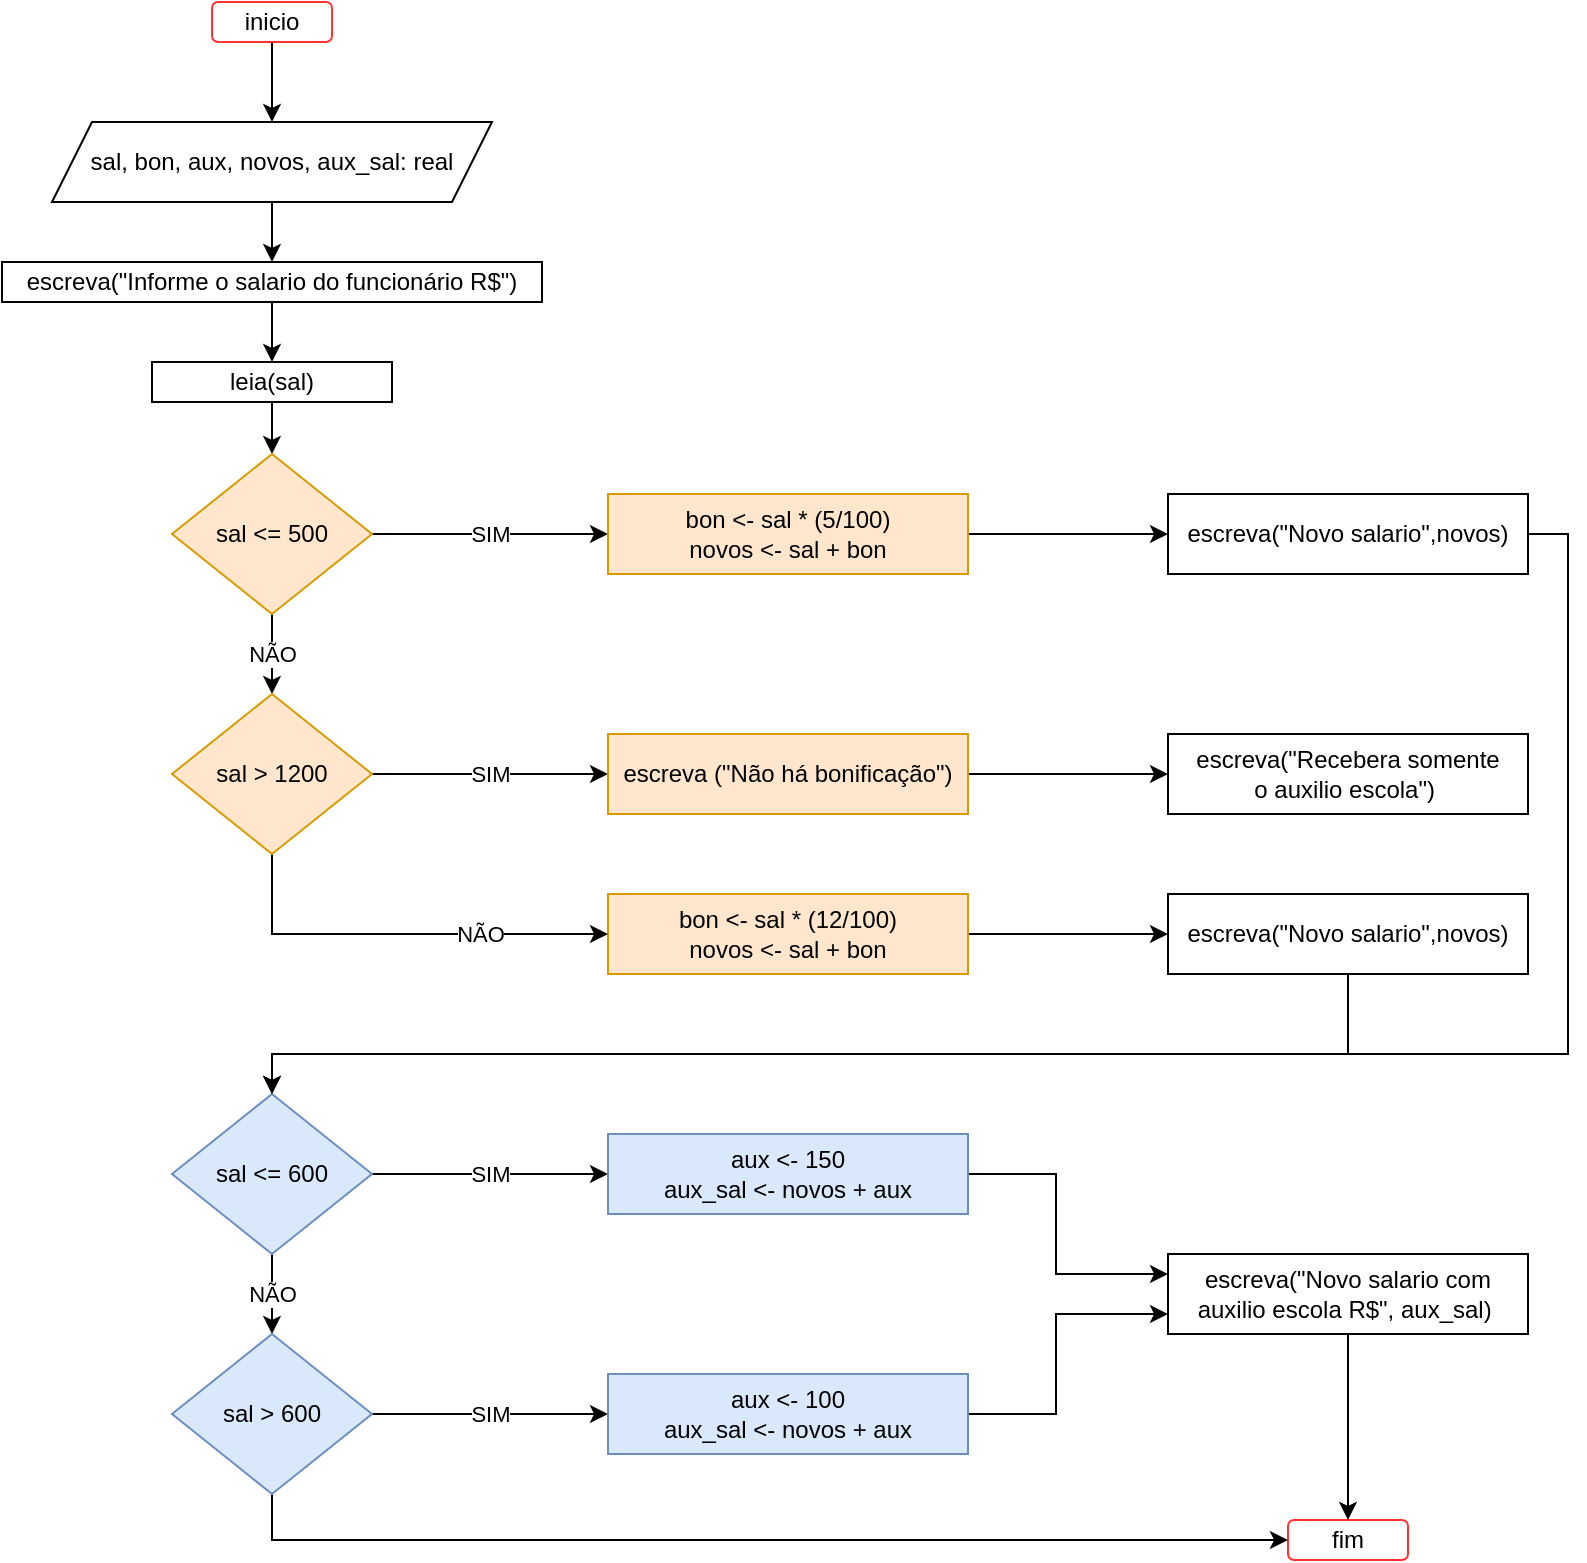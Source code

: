 <mxfile version="17.4.6" type="google" pages="3"><diagram id="C5RBs43oDa-KdzZeNtuy" name="Questão 01"><mxGraphModel grid="1" page="1" gridSize="10" guides="1" tooltips="1" connect="1" arrows="1" fold="1" pageScale="1" pageWidth="1169" pageHeight="827" math="0" shadow="0"><root><mxCell id="WIyWlLk6GJQsqaUBKTNV-0"/><mxCell id="WIyWlLk6GJQsqaUBKTNV-1" parent="WIyWlLk6GJQsqaUBKTNV-0"/><mxCell id="t1Cng-4wcqIf1Wj-kQMw-30" style="edgeStyle=orthogonalEdgeStyle;rounded=0;orthogonalLoop=1;jettySize=auto;html=1;exitX=0.5;exitY=1;exitDx=0;exitDy=0;entryX=0.5;entryY=0;entryDx=0;entryDy=0;" edge="1" parent="WIyWlLk6GJQsqaUBKTNV-1" source="t1Cng-4wcqIf1Wj-kQMw-0" target="t1Cng-4wcqIf1Wj-kQMw-4"><mxGeometry relative="1" as="geometry"/></mxCell><mxCell id="t1Cng-4wcqIf1Wj-kQMw-0" value="inicio" style="rounded=1;whiteSpace=wrap;html=1;fillColor=none;strokeColor=#FF3333;" vertex="1" parent="WIyWlLk6GJQsqaUBKTNV-1"><mxGeometry x="298" y="21" width="60" height="20" as="geometry"/></mxCell><mxCell id="t1Cng-4wcqIf1Wj-kQMw-2" value="fim" style="rounded=1;whiteSpace=wrap;html=1;fillColor=none;strokeColor=#FF3333;" vertex="1" parent="WIyWlLk6GJQsqaUBKTNV-1"><mxGeometry x="836" y="780" width="60" height="20" as="geometry"/></mxCell><mxCell id="t1Cng-4wcqIf1Wj-kQMw-7" value="" style="edgeStyle=orthogonalEdgeStyle;rounded=0;orthogonalLoop=1;jettySize=auto;html=1;" edge="1" parent="WIyWlLk6GJQsqaUBKTNV-1" source="t1Cng-4wcqIf1Wj-kQMw-4" target="t1Cng-4wcqIf1Wj-kQMw-6"><mxGeometry relative="1" as="geometry"/></mxCell><mxCell id="t1Cng-4wcqIf1Wj-kQMw-4" value="sal, bon, aux, novos, aux_sal: real" style="shape=parallelogram;perimeter=parallelogramPerimeter;whiteSpace=wrap;html=1;fixedSize=1;" vertex="1" parent="WIyWlLk6GJQsqaUBKTNV-1"><mxGeometry x="218" y="81" width="220" height="40" as="geometry"/></mxCell><mxCell id="t1Cng-4wcqIf1Wj-kQMw-17" style="edgeStyle=orthogonalEdgeStyle;rounded=0;orthogonalLoop=1;jettySize=auto;html=1;exitX=0.5;exitY=1;exitDx=0;exitDy=0;" edge="1" parent="WIyWlLk6GJQsqaUBKTNV-1" source="t1Cng-4wcqIf1Wj-kQMw-6" target="t1Cng-4wcqIf1Wj-kQMw-10"><mxGeometry relative="1" as="geometry"/></mxCell><mxCell id="t1Cng-4wcqIf1Wj-kQMw-6" value="escreva(&quot;Informe o salario do funcionário R$&quot;)" style="whiteSpace=wrap;html=1;" vertex="1" parent="WIyWlLk6GJQsqaUBKTNV-1"><mxGeometry x="193" y="151" width="270" height="20" as="geometry"/></mxCell><mxCell id="t1Cng-4wcqIf1Wj-kQMw-18" style="edgeStyle=orthogonalEdgeStyle;rounded=0;orthogonalLoop=1;jettySize=auto;html=1;exitX=0.5;exitY=1;exitDx=0;exitDy=0;" edge="1" parent="WIyWlLk6GJQsqaUBKTNV-1" source="t1Cng-4wcqIf1Wj-kQMw-10" target="t1Cng-4wcqIf1Wj-kQMw-12"><mxGeometry relative="1" as="geometry"/></mxCell><mxCell id="t1Cng-4wcqIf1Wj-kQMw-10" value="leia(sal)" style="whiteSpace=wrap;html=1;" vertex="1" parent="WIyWlLk6GJQsqaUBKTNV-1"><mxGeometry x="268" y="201" width="120" height="20" as="geometry"/></mxCell><mxCell id="t1Cng-4wcqIf1Wj-kQMw-15" value="SIM" style="edgeStyle=orthogonalEdgeStyle;rounded=0;orthogonalLoop=1;jettySize=auto;html=1;" edge="1" parent="WIyWlLk6GJQsqaUBKTNV-1" source="t1Cng-4wcqIf1Wj-kQMw-12" target="t1Cng-4wcqIf1Wj-kQMw-14"><mxGeometry relative="1" as="geometry"/></mxCell><mxCell id="t1Cng-4wcqIf1Wj-kQMw-47" value="NÃO" style="edgeStyle=orthogonalEdgeStyle;rounded=0;orthogonalLoop=1;jettySize=auto;html=1;exitX=0.5;exitY=1;exitDx=0;exitDy=0;entryX=0.5;entryY=0;entryDx=0;entryDy=0;" edge="1" parent="WIyWlLk6GJQsqaUBKTNV-1" source="t1Cng-4wcqIf1Wj-kQMw-12" target="NWA_VSIiZHe9F0BNcPnf-2"><mxGeometry relative="1" as="geometry"><mxPoint x="329.034" y="371.028" as="targetPoint"/></mxGeometry></mxCell><mxCell id="t1Cng-4wcqIf1Wj-kQMw-12" value="sal &amp;lt;= 500" style="rhombus;whiteSpace=wrap;html=1;fillColor=#ffe6cc;strokeColor=#d79b00;" vertex="1" parent="WIyWlLk6GJQsqaUBKTNV-1"><mxGeometry x="278" y="247" width="100" height="80" as="geometry"/></mxCell><mxCell id="NWA_VSIiZHe9F0BNcPnf-7" style="edgeStyle=orthogonalEdgeStyle;rounded=0;orthogonalLoop=1;jettySize=auto;html=1;exitX=1;exitY=0.5;exitDx=0;exitDy=0;entryX=0;entryY=0.5;entryDx=0;entryDy=0;" edge="1" parent="WIyWlLk6GJQsqaUBKTNV-1" source="t1Cng-4wcqIf1Wj-kQMw-14" target="t1Cng-4wcqIf1Wj-kQMw-56"><mxGeometry relative="1" as="geometry"/></mxCell><mxCell id="t1Cng-4wcqIf1Wj-kQMw-14" value="bon &amp;lt;- sal * (5/100)&lt;br&gt;novos &amp;lt;- sal + bon" style="whiteSpace=wrap;html=1;fillColor=#ffe6cc;strokeColor=#d79b00;" vertex="1" parent="WIyWlLk6GJQsqaUBKTNV-1"><mxGeometry x="496" y="267" width="180" height="40" as="geometry"/></mxCell><mxCell id="NWA_VSIiZHe9F0BNcPnf-9" style="edgeStyle=orthogonalEdgeStyle;rounded=0;orthogonalLoop=1;jettySize=auto;html=1;exitX=1;exitY=0.5;exitDx=0;exitDy=0;" edge="1" parent="WIyWlLk6GJQsqaUBKTNV-1" source="t1Cng-4wcqIf1Wj-kQMw-23" target="t1Cng-4wcqIf1Wj-kQMw-58"><mxGeometry relative="1" as="geometry"/></mxCell><mxCell id="t1Cng-4wcqIf1Wj-kQMw-23" value="bon &amp;lt;- sal * (12/100)&lt;br&gt;novos &amp;lt;- sal + bon" style="whiteSpace=wrap;html=1;fillColor=#ffe6cc;strokeColor=#d79b00;" vertex="1" parent="WIyWlLk6GJQsqaUBKTNV-1"><mxGeometry x="496" y="467" width="180" height="40" as="geometry"/></mxCell><mxCell id="t1Cng-4wcqIf1Wj-kQMw-31" value="SIM" style="edgeStyle=orthogonalEdgeStyle;rounded=0;orthogonalLoop=1;jettySize=auto;html=1;" edge="1" parent="WIyWlLk6GJQsqaUBKTNV-1" source="t1Cng-4wcqIf1Wj-kQMw-32" target="t1Cng-4wcqIf1Wj-kQMw-34"><mxGeometry relative="1" as="geometry"/></mxCell><mxCell id="t1Cng-4wcqIf1Wj-kQMw-45" value="NÃO" style="edgeStyle=orthogonalEdgeStyle;rounded=0;orthogonalLoop=1;jettySize=auto;html=1;exitX=0.5;exitY=1;exitDx=0;exitDy=0;entryX=0.5;entryY=0;entryDx=0;entryDy=0;" edge="1" parent="WIyWlLk6GJQsqaUBKTNV-1" source="t1Cng-4wcqIf1Wj-kQMw-32" target="t1Cng-4wcqIf1Wj-kQMw-37"><mxGeometry relative="1" as="geometry"><Array as="points"><mxPoint x="328" y="677"/><mxPoint x="328" y="677"/></Array></mxGeometry></mxCell><mxCell id="t1Cng-4wcqIf1Wj-kQMw-32" value="sal &amp;lt;= 600" style="rhombus;whiteSpace=wrap;html=1;fillColor=#dae8fc;strokeColor=#6c8ebf;" vertex="1" parent="WIyWlLk6GJQsqaUBKTNV-1"><mxGeometry x="278" y="567" width="100" height="80" as="geometry"/></mxCell><mxCell id="NWA_VSIiZHe9F0BNcPnf-14" style="edgeStyle=orthogonalEdgeStyle;rounded=0;orthogonalLoop=1;jettySize=auto;html=1;exitX=1;exitY=0.5;exitDx=0;exitDy=0;entryX=0;entryY=0.25;entryDx=0;entryDy=0;" edge="1" parent="WIyWlLk6GJQsqaUBKTNV-1" source="t1Cng-4wcqIf1Wj-kQMw-34" target="t1Cng-4wcqIf1Wj-kQMw-61"><mxGeometry relative="1" as="geometry"><Array as="points"><mxPoint x="720" y="607"/><mxPoint x="720" y="657"/></Array></mxGeometry></mxCell><mxCell id="t1Cng-4wcqIf1Wj-kQMw-34" value="aux &amp;lt;- 150&lt;br&gt;aux_sal &amp;lt;- novos + aux" style="whiteSpace=wrap;html=1;fillColor=#dae8fc;strokeColor=#6c8ebf;" vertex="1" parent="WIyWlLk6GJQsqaUBKTNV-1"><mxGeometry x="496" y="587" width="180" height="40" as="geometry"/></mxCell><mxCell id="t1Cng-4wcqIf1Wj-kQMw-36" value="SIM" style="edgeStyle=orthogonalEdgeStyle;rounded=0;orthogonalLoop=1;jettySize=auto;html=1;" edge="1" parent="WIyWlLk6GJQsqaUBKTNV-1" source="t1Cng-4wcqIf1Wj-kQMw-37" target="t1Cng-4wcqIf1Wj-kQMw-39"><mxGeometry relative="1" as="geometry"/></mxCell><mxCell id="t1Cng-4wcqIf1Wj-kQMw-70" style="edgeStyle=orthogonalEdgeStyle;rounded=0;orthogonalLoop=1;jettySize=auto;html=1;exitX=0.5;exitY=1;exitDx=0;exitDy=0;entryX=0;entryY=0.5;entryDx=0;entryDy=0;" edge="1" parent="WIyWlLk6GJQsqaUBKTNV-1" source="t1Cng-4wcqIf1Wj-kQMw-37" target="t1Cng-4wcqIf1Wj-kQMw-2"><mxGeometry relative="1" as="geometry"/></mxCell><mxCell id="t1Cng-4wcqIf1Wj-kQMw-37" value="sal &amp;gt; 600" style="rhombus;whiteSpace=wrap;html=1;fillColor=#dae8fc;strokeColor=#6c8ebf;" vertex="1" parent="WIyWlLk6GJQsqaUBKTNV-1"><mxGeometry x="278" y="687" width="100" height="80" as="geometry"/></mxCell><mxCell id="NWA_VSIiZHe9F0BNcPnf-13" style="edgeStyle=orthogonalEdgeStyle;rounded=0;orthogonalLoop=1;jettySize=auto;html=1;exitX=1;exitY=0.5;exitDx=0;exitDy=0;entryX=0;entryY=0.75;entryDx=0;entryDy=0;" edge="1" parent="WIyWlLk6GJQsqaUBKTNV-1" source="t1Cng-4wcqIf1Wj-kQMw-39" target="t1Cng-4wcqIf1Wj-kQMw-61"><mxGeometry relative="1" as="geometry"><Array as="points"><mxPoint x="720" y="727"/><mxPoint x="720" y="677"/></Array></mxGeometry></mxCell><mxCell id="t1Cng-4wcqIf1Wj-kQMw-39" value="aux &amp;lt;- 100&lt;br&gt;aux_sal &amp;lt;- novos + aux" style="whiteSpace=wrap;html=1;fillColor=#dae8fc;strokeColor=#6c8ebf;" vertex="1" parent="WIyWlLk6GJQsqaUBKTNV-1"><mxGeometry x="496" y="707" width="180" height="40" as="geometry"/></mxCell><mxCell id="NWA_VSIiZHe9F0BNcPnf-10" style="edgeStyle=orthogonalEdgeStyle;rounded=0;orthogonalLoop=1;jettySize=auto;html=1;exitX=1;exitY=0.5;exitDx=0;exitDy=0;entryX=0.5;entryY=0;entryDx=0;entryDy=0;" edge="1" parent="WIyWlLk6GJQsqaUBKTNV-1" source="t1Cng-4wcqIf1Wj-kQMw-56" target="t1Cng-4wcqIf1Wj-kQMw-32"><mxGeometry relative="1" as="geometry"><Array as="points"><mxPoint x="976" y="287"/><mxPoint x="976" y="547"/><mxPoint x="328" y="547"/></Array></mxGeometry></mxCell><mxCell id="t1Cng-4wcqIf1Wj-kQMw-56" value="escreva(&quot;Novo salario&quot;,novos)" style="whiteSpace=wrap;html=1;" vertex="1" parent="WIyWlLk6GJQsqaUBKTNV-1"><mxGeometry x="776" y="267" width="180" height="40" as="geometry"/></mxCell><mxCell id="NWA_VSIiZHe9F0BNcPnf-12" style="edgeStyle=orthogonalEdgeStyle;rounded=0;orthogonalLoop=1;jettySize=auto;html=1;exitX=0.5;exitY=1;exitDx=0;exitDy=0;entryX=0.5;entryY=0;entryDx=0;entryDy=0;" edge="1" parent="WIyWlLk6GJQsqaUBKTNV-1" source="t1Cng-4wcqIf1Wj-kQMw-58" target="t1Cng-4wcqIf1Wj-kQMw-32"><mxGeometry relative="1" as="geometry"><Array as="points"><mxPoint x="866" y="547"/><mxPoint x="328" y="547"/></Array></mxGeometry></mxCell><mxCell id="t1Cng-4wcqIf1Wj-kQMw-58" value="escreva(&quot;Novo salario&quot;,novos)" style="whiteSpace=wrap;html=1;" vertex="1" parent="WIyWlLk6GJQsqaUBKTNV-1"><mxGeometry x="776" y="467" width="180" height="40" as="geometry"/></mxCell><mxCell id="t1Cng-4wcqIf1Wj-kQMw-62" style="edgeStyle=orthogonalEdgeStyle;rounded=0;orthogonalLoop=1;jettySize=auto;html=1;exitX=0.5;exitY=1;exitDx=0;exitDy=0;entryX=0.5;entryY=0;entryDx=0;entryDy=0;" edge="1" parent="WIyWlLk6GJQsqaUBKTNV-1" source="t1Cng-4wcqIf1Wj-kQMw-61" target="t1Cng-4wcqIf1Wj-kQMw-2"><mxGeometry relative="1" as="geometry"/></mxCell><mxCell id="t1Cng-4wcqIf1Wj-kQMw-61" value="escreva(&quot;Novo salario com auxilio escola R$&quot;, aux_sal)&amp;nbsp;" style="whiteSpace=wrap;html=1;" vertex="1" parent="WIyWlLk6GJQsqaUBKTNV-1"><mxGeometry x="776" y="647" width="180" height="40" as="geometry"/></mxCell><mxCell id="NWA_VSIiZHe9F0BNcPnf-0" value="SIM" style="edgeStyle=orthogonalEdgeStyle;rounded=0;orthogonalLoop=1;jettySize=auto;html=1;" edge="1" parent="WIyWlLk6GJQsqaUBKTNV-1" source="NWA_VSIiZHe9F0BNcPnf-2" target="NWA_VSIiZHe9F0BNcPnf-4"><mxGeometry relative="1" as="geometry"/></mxCell><mxCell id="NWA_VSIiZHe9F0BNcPnf-6" value="NÃO" style="edgeStyle=orthogonalEdgeStyle;rounded=0;orthogonalLoop=1;jettySize=auto;html=1;exitX=0.5;exitY=1;exitDx=0;exitDy=0;entryX=0;entryY=0.5;entryDx=0;entryDy=0;" edge="1" parent="WIyWlLk6GJQsqaUBKTNV-1" source="NWA_VSIiZHe9F0BNcPnf-2" target="t1Cng-4wcqIf1Wj-kQMw-23"><mxGeometry x="0.38" relative="1" as="geometry"><mxPoint as="offset"/></mxGeometry></mxCell><mxCell id="NWA_VSIiZHe9F0BNcPnf-2" value="sal &amp;gt;&amp;nbsp;1200" style="rhombus;whiteSpace=wrap;html=1;fillColor=#ffe6cc;strokeColor=#d79b00;" vertex="1" parent="WIyWlLk6GJQsqaUBKTNV-1"><mxGeometry x="278" y="367" width="100" height="80" as="geometry"/></mxCell><mxCell id="NWA_VSIiZHe9F0BNcPnf-8" style="edgeStyle=orthogonalEdgeStyle;rounded=0;orthogonalLoop=1;jettySize=auto;html=1;exitX=1;exitY=0.5;exitDx=0;exitDy=0;entryX=0;entryY=0.5;entryDx=0;entryDy=0;" edge="1" parent="WIyWlLk6GJQsqaUBKTNV-1" source="NWA_VSIiZHe9F0BNcPnf-4" target="NWA_VSIiZHe9F0BNcPnf-5"><mxGeometry relative="1" as="geometry"/></mxCell><mxCell id="NWA_VSIiZHe9F0BNcPnf-4" value="escreva (&quot;Não há bonificação&quot;)" style="whiteSpace=wrap;html=1;fillColor=#ffe6cc;strokeColor=#d79b00;" vertex="1" parent="WIyWlLk6GJQsqaUBKTNV-1"><mxGeometry x="496" y="387" width="180" height="40" as="geometry"/></mxCell><mxCell id="NWA_VSIiZHe9F0BNcPnf-5" value="escreva(&quot;Recebera somente &lt;br&gt;o auxilio escola&quot;)&amp;nbsp;" style="whiteSpace=wrap;html=1;" vertex="1" parent="WIyWlLk6GJQsqaUBKTNV-1"><mxGeometry x="776" y="387" width="180" height="40" as="geometry"/></mxCell></root></mxGraphModel></diagram><diagram id="Dsi5i9XFaSSqEFur4k6b" name="Questão 02"><mxGraphModel grid="1" page="1" gridSize="10" guides="1" tooltips="1" connect="1" arrows="1" fold="1" pageScale="1" pageWidth="1654" pageHeight="1169" math="0" shadow="0"><root><mxCell id="0"/><mxCell id="1" parent="0"/><mxCell id="6868eYOfltL0x2CbgU4z-5" style="edgeStyle=orthogonalEdgeStyle;rounded=0;orthogonalLoop=1;jettySize=auto;html=1;exitX=0.5;exitY=1;exitDx=0;exitDy=0;" edge="1" parent="1" source="6868eYOfltL0x2CbgU4z-1" target="6868eYOfltL0x2CbgU4z-3"><mxGeometry relative="1" as="geometry"/></mxCell><mxCell id="6868eYOfltL0x2CbgU4z-1" value="inicio" style="rounded=1;whiteSpace=wrap;html=1;fillColor=none;strokeColor=#FF3333;" vertex="1" parent="1"><mxGeometry x="522" y="135" width="60" height="20" as="geometry"/></mxCell><mxCell id="6868eYOfltL0x2CbgU4z-2" value="fim" style="rounded=1;whiteSpace=wrap;html=1;fillColor=none;strokeColor=#FF3333;" vertex="1" parent="1"><mxGeometry x="962" y="1015" width="60" height="20" as="geometry"/></mxCell><mxCell id="6868eYOfltL0x2CbgU4z-6" style="edgeStyle=orthogonalEdgeStyle;rounded=0;orthogonalLoop=1;jettySize=auto;html=1;exitX=0.5;exitY=1;exitDx=0;exitDy=0;entryX=0.5;entryY=0;entryDx=0;entryDy=0;" edge="1" parent="1" source="6868eYOfltL0x2CbgU4z-3" target="6868eYOfltL0x2CbgU4z-4"><mxGeometry relative="1" as="geometry"/></mxCell><mxCell id="6868eYOfltL0x2CbgU4z-3" value="sal_min, hrs_trab, hrs_ext: real&lt;br&gt;dep: intieiro" style="shape=parallelogram;perimeter=parallelogramPerimeter;whiteSpace=wrap;html=1;fixedSize=1;" vertex="1" parent="1"><mxGeometry x="442" y="175" width="220" height="40" as="geometry"/></mxCell><mxCell id="xqFlCbWgyFteKiK8EDLF-2" style="edgeStyle=orthogonalEdgeStyle;rounded=0;orthogonalLoop=1;jettySize=auto;html=1;exitX=0.5;exitY=1;exitDx=0;exitDy=0;entryX=0.5;entryY=0;entryDx=0;entryDy=0;" edge="1" parent="1" source="6868eYOfltL0x2CbgU4z-4" target="xqFlCbWgyFteKiK8EDLF-1"><mxGeometry relative="1" as="geometry"/></mxCell><mxCell id="6868eYOfltL0x2CbgU4z-4" value="escreva(&quot;Informe o salario minimo R$&quot;)" style="whiteSpace=wrap;html=1;" vertex="1" parent="1"><mxGeometry x="417" y="235" width="270" height="20" as="geometry"/></mxCell><mxCell id="xqFlCbWgyFteKiK8EDLF-5" style="edgeStyle=orthogonalEdgeStyle;rounded=0;orthogonalLoop=1;jettySize=auto;html=1;exitX=0.5;exitY=1;exitDx=0;exitDy=0;" edge="1" parent="1" source="xqFlCbWgyFteKiK8EDLF-1" target="xqFlCbWgyFteKiK8EDLF-3"><mxGeometry relative="1" as="geometry"/></mxCell><mxCell id="xqFlCbWgyFteKiK8EDLF-1" value="leia(sal_min)" style="whiteSpace=wrap;html=1;" vertex="1" parent="1"><mxGeometry x="492" y="275" width="120" height="20" as="geometry"/></mxCell><mxCell id="xqFlCbWgyFteKiK8EDLF-6" style="edgeStyle=orthogonalEdgeStyle;rounded=0;orthogonalLoop=1;jettySize=auto;html=1;exitX=0.5;exitY=1;exitDx=0;exitDy=0;" edge="1" parent="1" source="xqFlCbWgyFteKiK8EDLF-3" target="xqFlCbWgyFteKiK8EDLF-4"><mxGeometry relative="1" as="geometry"/></mxCell><mxCell id="xqFlCbWgyFteKiK8EDLF-3" value="escreva(&quot;Informe a quantidade de horas trabalhadas: &quot;)" style="whiteSpace=wrap;html=1;" vertex="1" parent="1"><mxGeometry x="402" y="315" width="300" height="20" as="geometry"/></mxCell><mxCell id="xqFlCbWgyFteKiK8EDLF-9" style="edgeStyle=orthogonalEdgeStyle;rounded=0;orthogonalLoop=1;jettySize=auto;html=1;exitX=0.5;exitY=1;exitDx=0;exitDy=0;" edge="1" parent="1" source="xqFlCbWgyFteKiK8EDLF-4" target="xqFlCbWgyFteKiK8EDLF-7"><mxGeometry relative="1" as="geometry"/></mxCell><mxCell id="xqFlCbWgyFteKiK8EDLF-4" value="leia(hrs_trab)" style="whiteSpace=wrap;html=1;" vertex="1" parent="1"><mxGeometry x="492" y="355" width="120" height="20" as="geometry"/></mxCell><mxCell id="xqFlCbWgyFteKiK8EDLF-13" style="edgeStyle=orthogonalEdgeStyle;rounded=0;orthogonalLoop=1;jettySize=auto;html=1;exitX=0.5;exitY=1;exitDx=0;exitDy=0;entryX=0.5;entryY=0;entryDx=0;entryDy=0;" edge="1" parent="1" source="xqFlCbWgyFteKiK8EDLF-7" target="xqFlCbWgyFteKiK8EDLF-12"><mxGeometry relative="1" as="geometry"/></mxCell><mxCell id="xqFlCbWgyFteKiK8EDLF-7" value="escreva(&quot;Informe o numero de dependentes: &quot;)" style="whiteSpace=wrap;html=1;" vertex="1" parent="1"><mxGeometry x="417" y="395" width="270" height="20" as="geometry"/></mxCell><mxCell id="xqFlCbWgyFteKiK8EDLF-58" style="edgeStyle=orthogonalEdgeStyle;rounded=0;orthogonalLoop=1;jettySize=auto;html=1;exitX=0.5;exitY=1;exitDx=0;exitDy=0;entryX=0.5;entryY=0;entryDx=0;entryDy=0;" edge="1" parent="1" source="xqFlCbWgyFteKiK8EDLF-11" target="xqFlCbWgyFteKiK8EDLF-45"><mxGeometry relative="1" as="geometry"/></mxCell><mxCell id="xqFlCbWgyFteKiK8EDLF-11" value="leia(hrs_ext)" style="whiteSpace=wrap;html=1;" vertex="1" parent="1"><mxGeometry x="492" y="515" width="120" height="20" as="geometry"/></mxCell><mxCell id="xqFlCbWgyFteKiK8EDLF-16" style="edgeStyle=orthogonalEdgeStyle;rounded=0;orthogonalLoop=1;jettySize=auto;html=1;exitX=0.5;exitY=1;exitDx=0;exitDy=0;" edge="1" parent="1" source="xqFlCbWgyFteKiK8EDLF-12" target="xqFlCbWgyFteKiK8EDLF-14"><mxGeometry relative="1" as="geometry"/></mxCell><mxCell id="xqFlCbWgyFteKiK8EDLF-12" value="leia(dep)" style="whiteSpace=wrap;html=1;" vertex="1" parent="1"><mxGeometry x="492" y="435" width="120" height="20" as="geometry"/></mxCell><mxCell id="xqFlCbWgyFteKiK8EDLF-17" style="edgeStyle=orthogonalEdgeStyle;rounded=0;orthogonalLoop=1;jettySize=auto;html=1;exitX=0.5;exitY=1;exitDx=0;exitDy=0;" edge="1" parent="1" source="xqFlCbWgyFteKiK8EDLF-14" target="xqFlCbWgyFteKiK8EDLF-11"><mxGeometry relative="1" as="geometry"/></mxCell><mxCell id="xqFlCbWgyFteKiK8EDLF-14" value="escreva(&quot;Informe a quantidade de horas extras: &quot;)" style="whiteSpace=wrap;html=1;" vertex="1" parent="1"><mxGeometry x="417" y="475" width="270" height="20" as="geometry"/></mxCell><mxCell id="xqFlCbWgyFteKiK8EDLF-23" value="SIM" style="edgeStyle=orthogonalEdgeStyle;rounded=0;orthogonalLoop=1;jettySize=auto;html=1;" edge="1" parent="1" source="xqFlCbWgyFteKiK8EDLF-19" target="xqFlCbWgyFteKiK8EDLF-22"><mxGeometry relative="1" as="geometry"/></mxCell><mxCell id="D1Fs-2gn2lWDajE6eqL9-7" value="NÃO" style="edgeStyle=orthogonalEdgeStyle;rounded=0;orthogonalLoop=1;jettySize=auto;html=1;exitX=0.5;exitY=1;exitDx=0;exitDy=0;" edge="1" parent="1" source="xqFlCbWgyFteKiK8EDLF-19" target="xqFlCbWgyFteKiK8EDLF-28"><mxGeometry relative="1" as="geometry"/></mxCell><mxCell id="xqFlCbWgyFteKiK8EDLF-19" value="sal_bru &amp;lt; 200" style="rhombus;whiteSpace=wrap;html=1;fillColor=#dae8fc;strokeColor=#6c8ebf;" vertex="1" parent="1"><mxGeometry x="762" y="175" width="180" height="80" as="geometry"/></mxCell><mxCell id="D1Fs-2gn2lWDajE6eqL9-28" style="edgeStyle=orthogonalEdgeStyle;rounded=0;orthogonalLoop=1;jettySize=auto;html=1;exitX=1;exitY=0.5;exitDx=0;exitDy=0;entryX=0.5;entryY=0;entryDx=0;entryDy=0;" edge="1" parent="1" source="xqFlCbWgyFteKiK8EDLF-22" target="xqFlCbWgyFteKiK8EDLF-67"><mxGeometry relative="1" as="geometry"><Array as="points"><mxPoint x="1252" y="215"/><mxPoint x="1252" y="495"/><mxPoint x="852" y="495"/></Array></mxGeometry></mxCell><mxCell id="xqFlCbWgyFteKiK8EDLF-22" value="escreval(&quot;Insento do &lt;br&gt;Imposto de Renda.&quot;)" style="whiteSpace=wrap;html=1;fillColor=#dae8fc;strokeColor=#6c8ebf;" vertex="1" parent="1"><mxGeometry x="1032" y="195" width="200" height="40" as="geometry"/></mxCell><mxCell id="xqFlCbWgyFteKiK8EDLF-38" value="SIM" style="edgeStyle=orthogonalEdgeStyle;rounded=0;orthogonalLoop=1;jettySize=auto;html=1;exitX=1;exitY=0.5;exitDx=0;exitDy=0;entryX=0;entryY=0.5;entryDx=0;entryDy=0;" edge="1" parent="1" source="xqFlCbWgyFteKiK8EDLF-28" target="xqFlCbWgyFteKiK8EDLF-36"><mxGeometry relative="1" as="geometry"/></mxCell><mxCell id="D1Fs-2gn2lWDajE6eqL9-10" style="edgeStyle=orthogonalEdgeStyle;rounded=0;orthogonalLoop=1;jettySize=auto;html=1;exitX=0.5;exitY=1;exitDx=0;exitDy=0;entryX=0;entryY=0.5;entryDx=0;entryDy=0;" edge="1" parent="1" source="xqFlCbWgyFteKiK8EDLF-28" target="D1Fs-2gn2lWDajE6eqL9-9"><mxGeometry relative="1" as="geometry"/></mxCell><mxCell id="D1Fs-2gn2lWDajE6eqL9-11" value="NÃO" style="edgeLabel;html=1;align=center;verticalAlign=middle;resizable=0;points=[];" connectable="0" vertex="1" parent="D1Fs-2gn2lWDajE6eqL9-10"><mxGeometry x="0.025" y="1" relative="1" as="geometry"><mxPoint x="17" y="1" as="offset"/></mxGeometry></mxCell><mxCell id="xqFlCbWgyFteKiK8EDLF-28" value="sal_bru &amp;gt; 500" style="rhombus;whiteSpace=wrap;html=1;fillColor=#dae8fc;strokeColor=#6c8ebf;" vertex="1" parent="1"><mxGeometry x="762" y="295" width="180" height="80" as="geometry"/></mxCell><mxCell id="D1Fs-2gn2lWDajE6eqL9-27" style="edgeStyle=orthogonalEdgeStyle;rounded=0;orthogonalLoop=1;jettySize=auto;html=1;exitX=1;exitY=0.5;exitDx=0;exitDy=0;entryX=0.5;entryY=0;entryDx=0;entryDy=0;" edge="1" parent="1" source="xqFlCbWgyFteKiK8EDLF-36" target="xqFlCbWgyFteKiK8EDLF-67"><mxGeometry relative="1" as="geometry"><Array as="points"><mxPoint x="1252" y="335"/><mxPoint x="1252" y="495"/><mxPoint x="852" y="495"/></Array></mxGeometry></mxCell><mxCell id="xqFlCbWgyFteKiK8EDLF-36" value="imp_ren &amp;lt;- sal_bru * 0.20&lt;br&gt;sal_liq &amp;lt;- sal_bru - imp_red" style="whiteSpace=wrap;html=1;fillColor=#dae8fc;strokeColor=#6c8ebf;" vertex="1" parent="1"><mxGeometry x="1032" y="315" width="200" height="40" as="geometry"/></mxCell><mxCell id="D1Fs-2gn2lWDajE6eqL9-1" style="edgeStyle=orthogonalEdgeStyle;rounded=0;orthogonalLoop=1;jettySize=auto;html=1;exitX=0.5;exitY=1;exitDx=0;exitDy=0;entryX=0.5;entryY=0;entryDx=0;entryDy=0;" edge="1" parent="1" source="xqFlCbWgyFteKiK8EDLF-45" target="xqFlCbWgyFteKiK8EDLF-50"><mxGeometry relative="1" as="geometry"/></mxCell><mxCell id="xqFlCbWgyFteKiK8EDLF-45" value="val_hrs &amp;lt;- sal_min / 5&lt;br&gt;sal_mes &amp;lt;- hrs_trab * val_hrs" style="whiteSpace=wrap;html=1;fillColor=#fff2cc;strokeColor=#d6b656;" vertex="1" parent="1"><mxGeometry x="427" y="575" width="250" height="40" as="geometry"/></mxCell><mxCell id="D1Fs-2gn2lWDajE6eqL9-2" style="edgeStyle=orthogonalEdgeStyle;rounded=0;orthogonalLoop=1;jettySize=auto;html=1;exitX=0.5;exitY=1;exitDx=0;exitDy=0;" edge="1" parent="1" source="xqFlCbWgyFteKiK8EDLF-50" target="xqFlCbWgyFteKiK8EDLF-52"><mxGeometry relative="1" as="geometry"/></mxCell><mxCell id="xqFlCbWgyFteKiK8EDLF-50" value="val_dep &amp;lt;- 32&lt;br&gt;dep_tot &amp;lt;- dep * val_dep" style="whiteSpace=wrap;html=1;fillColor=#ffe6cc;strokeColor=#d79b00;" vertex="1" parent="1"><mxGeometry x="427" y="655" width="250" height="40" as="geometry"/></mxCell><mxCell id="D1Fs-2gn2lWDajE6eqL9-3" style="edgeStyle=orthogonalEdgeStyle;rounded=0;orthogonalLoop=1;jettySize=auto;html=1;exitX=0.5;exitY=1;exitDx=0;exitDy=0;" edge="1" parent="1" source="xqFlCbWgyFteKiK8EDLF-52" target="xqFlCbWgyFteKiK8EDLF-55"><mxGeometry relative="1" as="geometry"/></mxCell><mxCell id="xqFlCbWgyFteKiK8EDLF-52" value="hrs_ext_val &amp;lt;- hrs_ext * 0.5&lt;br&gt;hrs_ext_tot &amp;lt;- hrs_ext + hrs_ext_val" style="whiteSpace=wrap;html=1;fillColor=#e1d5e7;strokeColor=#9673a6;" vertex="1" parent="1"><mxGeometry x="427" y="735" width="250" height="40" as="geometry"/></mxCell><mxCell id="D1Fs-2gn2lWDajE6eqL9-8" style="edgeStyle=orthogonalEdgeStyle;rounded=0;orthogonalLoop=1;jettySize=auto;html=1;exitX=0.5;exitY=1;exitDx=0;exitDy=0;entryX=0.5;entryY=0;entryDx=0;entryDy=0;" edge="1" parent="1" source="xqFlCbWgyFteKiK8EDLF-55" target="xqFlCbWgyFteKiK8EDLF-19"><mxGeometry relative="1" as="geometry"/></mxCell><mxCell id="xqFlCbWgyFteKiK8EDLF-55" value="sal_bru &amp;lt;- sal_mes + dep_tot + hrs_ext_tot" style="whiteSpace=wrap;html=1;fillColor=#f8cecc;strokeColor=#b85450;" vertex="1" parent="1"><mxGeometry x="427" y="815" width="250" height="40" as="geometry"/></mxCell><mxCell id="D1Fs-2gn2lWDajE6eqL9-14" style="edgeStyle=orthogonalEdgeStyle;rounded=0;orthogonalLoop=1;jettySize=auto;html=1;exitX=0.5;exitY=1;exitDx=0;exitDy=0;entryX=0.5;entryY=0;entryDx=0;entryDy=0;" edge="1" parent="1" source="xqFlCbWgyFteKiK8EDLF-57" target="D1Fs-2gn2lWDajE6eqL9-13"><mxGeometry relative="1" as="geometry"/></mxCell><mxCell id="xqFlCbWgyFteKiK8EDLF-57" value="sal_rec &amp;lt;- sal_liq + grat" style="whiteSpace=wrap;html=1;fillColor=#bac8d3;strokeColor=#23445d;" vertex="1" parent="1"><mxGeometry x="902" y="775" width="180" height="40" as="geometry"/></mxCell><mxCell id="xqFlCbWgyFteKiK8EDLF-65" value="SIM" style="edgeStyle=orthogonalEdgeStyle;rounded=0;orthogonalLoop=1;jettySize=auto;html=1;" edge="1" parent="1" source="xqFlCbWgyFteKiK8EDLF-67" target="xqFlCbWgyFteKiK8EDLF-68"><mxGeometry relative="1" as="geometry"/></mxCell><mxCell id="D1Fs-2gn2lWDajE6eqL9-20" style="edgeStyle=orthogonalEdgeStyle;rounded=0;orthogonalLoop=1;jettySize=auto;html=1;exitX=0.5;exitY=1;exitDx=0;exitDy=0;entryX=0.5;entryY=0;entryDx=0;entryDy=0;" edge="1" parent="1" source="xqFlCbWgyFteKiK8EDLF-67" target="xqFlCbWgyFteKiK8EDLF-71"><mxGeometry relative="1" as="geometry"/></mxCell><mxCell id="D1Fs-2gn2lWDajE6eqL9-21" value="NÃO" style="edgeLabel;html=1;align=center;verticalAlign=middle;resizable=0;points=[];" connectable="0" vertex="1" parent="D1Fs-2gn2lWDajE6eqL9-20"><mxGeometry x="-0.305" relative="1" as="geometry"><mxPoint as="offset"/></mxGeometry></mxCell><mxCell id="xqFlCbWgyFteKiK8EDLF-67" value="sal_liq &amp;lt;= 350" style="rhombus;whiteSpace=wrap;html=1;fillColor=#f5f5f5;strokeColor=#666666;fontColor=#333333;" vertex="1" parent="1"><mxGeometry x="762" y="535" width="180" height="80" as="geometry"/></mxCell><mxCell id="D1Fs-2gn2lWDajE6eqL9-23" style="edgeStyle=orthogonalEdgeStyle;rounded=0;orthogonalLoop=1;jettySize=auto;html=1;exitX=1;exitY=0.5;exitDx=0;exitDy=0;entryX=1;entryY=0.75;entryDx=0;entryDy=0;" edge="1" parent="1" source="xqFlCbWgyFteKiK8EDLF-68" target="xqFlCbWgyFteKiK8EDLF-57"><mxGeometry relative="1" as="geometry"/></mxCell><mxCell id="xqFlCbWgyFteKiK8EDLF-68" value="grat &amp;lt;- 100" style="whiteSpace=wrap;html=1;fillColor=#f5f5f5;strokeColor=#666666;fontColor=#333333;" vertex="1" parent="1"><mxGeometry x="1057" y="555" width="150" height="40" as="geometry"/></mxCell><mxCell id="xqFlCbWgyFteKiK8EDLF-69" value="SIM" style="edgeStyle=orthogonalEdgeStyle;rounded=0;orthogonalLoop=1;jettySize=auto;html=1;" edge="1" parent="1" source="xqFlCbWgyFteKiK8EDLF-71" target="xqFlCbWgyFteKiK8EDLF-73"><mxGeometry relative="1" as="geometry"/></mxCell><mxCell id="D1Fs-2gn2lWDajE6eqL9-24" style="edgeStyle=orthogonalEdgeStyle;rounded=0;orthogonalLoop=1;jettySize=auto;html=1;exitX=0.5;exitY=1;exitDx=0;exitDy=0;entryX=0;entryY=0.5;entryDx=0;entryDy=0;" edge="1" parent="1" source="xqFlCbWgyFteKiK8EDLF-71" target="xqFlCbWgyFteKiK8EDLF-57"><mxGeometry relative="1" as="geometry"/></mxCell><mxCell id="xqFlCbWgyFteKiK8EDLF-71" value="sal_liq &amp;gt; 350" style="rhombus;whiteSpace=wrap;html=1;fillColor=#f5f5f5;strokeColor=#666666;fontColor=#333333;" vertex="1" parent="1"><mxGeometry x="762" y="665" width="180" height="80" as="geometry"/></mxCell><mxCell id="D1Fs-2gn2lWDajE6eqL9-25" style="edgeStyle=orthogonalEdgeStyle;rounded=0;orthogonalLoop=1;jettySize=auto;html=1;exitX=0.5;exitY=1;exitDx=0;exitDy=0;entryX=1;entryY=0.25;entryDx=0;entryDy=0;" edge="1" parent="1" source="xqFlCbWgyFteKiK8EDLF-73" target="xqFlCbWgyFteKiK8EDLF-57"><mxGeometry relative="1" as="geometry"/></mxCell><mxCell id="xqFlCbWgyFteKiK8EDLF-73" value="grat &amp;lt;- 50" style="whiteSpace=wrap;html=1;fillColor=#f5f5f5;strokeColor=#666666;fontColor=#333333;" vertex="1" parent="1"><mxGeometry x="1057" y="685" width="150" height="40" as="geometry"/></mxCell><mxCell id="xqFlCbWgyFteKiK8EDLF-86" style="edgeStyle=orthogonalEdgeStyle;rounded=0;orthogonalLoop=1;jettySize=auto;html=1;exitX=0.5;exitY=1;exitDx=0;exitDy=0;entryX=0.5;entryY=0;entryDx=0;entryDy=0;" edge="1" parent="1" source="xqFlCbWgyFteKiK8EDLF-81" target="6868eYOfltL0x2CbgU4z-2"><mxGeometry relative="1" as="geometry"/></mxCell><mxCell id="xqFlCbWgyFteKiK8EDLF-81" value="escreval(&quot;O salario a receber sera R$&quot;, sal_rec)" style="whiteSpace=wrap;html=1;" vertex="1" parent="1"><mxGeometry x="902" y="935" width="180" height="40" as="geometry"/></mxCell><mxCell id="D1Fs-2gn2lWDajE6eqL9-26" style="edgeStyle=orthogonalEdgeStyle;rounded=0;orthogonalLoop=1;jettySize=auto;html=1;exitX=1;exitY=0.5;exitDx=0;exitDy=0;entryX=0.5;entryY=0;entryDx=0;entryDy=0;" edge="1" parent="1" source="D1Fs-2gn2lWDajE6eqL9-9" target="xqFlCbWgyFteKiK8EDLF-67"><mxGeometry relative="1" as="geometry"/></mxCell><mxCell id="D1Fs-2gn2lWDajE6eqL9-9" value="imp_ren &amp;lt;- sal_bru * 0.10&lt;br&gt;sal_liq &amp;lt;- sal_bru - imp_red" style="whiteSpace=wrap;html=1;fillColor=#dae8fc;strokeColor=#6c8ebf;" vertex="1" parent="1"><mxGeometry x="1032" y="415" width="200" height="40" as="geometry"/></mxCell><mxCell id="D1Fs-2gn2lWDajE6eqL9-15" style="edgeStyle=orthogonalEdgeStyle;rounded=0;orthogonalLoop=1;jettySize=auto;html=1;exitX=0.5;exitY=1;exitDx=0;exitDy=0;entryX=0.5;entryY=0;entryDx=0;entryDy=0;" edge="1" parent="1" source="D1Fs-2gn2lWDajE6eqL9-13" target="xqFlCbWgyFteKiK8EDLF-81"><mxGeometry relative="1" as="geometry"/></mxCell><mxCell id="D1Fs-2gn2lWDajE6eqL9-13" value="escreval(&quot;Relatorio&quot;)" style="whiteSpace=wrap;html=1;" vertex="1" parent="1"><mxGeometry x="902" y="855" width="180" height="40" as="geometry"/></mxCell></root></mxGraphModel></diagram><diagram id="WhZ5zvvNWa6BI5Au6mkx" name="Questão 03"><mxGraphModel grid="1" page="1" gridSize="10" guides="1" tooltips="1" connect="1" arrows="1" fold="1" pageScale="1" pageWidth="2336" pageHeight="1654" math="0" shadow="0"><root><mxCell id="0"/><mxCell id="1" parent="0"/><mxCell id="EDmGzDIRN8ltitfU5jJ8-6" style="edgeStyle=orthogonalEdgeStyle;rounded=0;orthogonalLoop=1;jettySize=auto;html=1;exitX=0.5;exitY=1;exitDx=0;exitDy=0;" edge="1" parent="1" source="EDmGzDIRN8ltitfU5jJ8-1" target="EDmGzDIRN8ltitfU5jJ8-3"><mxGeometry relative="1" as="geometry"/></mxCell><mxCell id="EDmGzDIRN8ltitfU5jJ8-1" value="inicio" style="rounded=1;whiteSpace=wrap;html=1;fillColor=none;strokeColor=#FF3333;" vertex="1" parent="1"><mxGeometry x="745" y="18" width="60" height="20" as="geometry"/></mxCell><mxCell id="EDmGzDIRN8ltitfU5jJ8-2" value="fim" style="rounded=1;whiteSpace=wrap;html=1;fillColor=none;strokeColor=#FF3333;" vertex="1" parent="1"><mxGeometry x="1718" y="818" width="60" height="20" as="geometry"/></mxCell><mxCell id="TEEU_sucKRye759CqvNS-28" style="edgeStyle=orthogonalEdgeStyle;rounded=0;orthogonalLoop=1;jettySize=auto;html=1;exitX=0.5;exitY=1;exitDx=0;exitDy=0;entryX=0.5;entryY=0;entryDx=0;entryDy=0;" edge="1" parent="1" source="EDmGzDIRN8ltitfU5jJ8-3" target="EDmGzDIRN8ltitfU5jJ8-4"><mxGeometry relative="1" as="geometry"/></mxCell><mxCell id="EDmGzDIRN8ltitfU5jJ8-3" value="&lt;div&gt;&lt;span style=&quot;font-size: 12px&quot;&gt;cod_est, cod_carg: inteiro&lt;/span&gt;&lt;/div&gt;&lt;div&gt;&lt;span style=&quot;font-size: 12px&quot;&gt;&amp;nbsp; &amp;nbsp; pes_carg, pes_carg_kg, prec_carg, prec_kg: real&lt;br&gt;val_imp, val_tot, imp: real&lt;/span&gt;&lt;/div&gt;" style="shape=parallelogram;perimeter=parallelogramPerimeter;whiteSpace=wrap;html=1;fixedSize=1;" vertex="1" parent="1"><mxGeometry x="600" y="68" width="350" height="60" as="geometry"/></mxCell><mxCell id="EDmGzDIRN8ltitfU5jJ8-8" style="edgeStyle=orthogonalEdgeStyle;rounded=0;orthogonalLoop=1;jettySize=auto;html=1;exitX=0.5;exitY=1;exitDx=0;exitDy=0;" edge="1" parent="1" source="EDmGzDIRN8ltitfU5jJ8-4" target="EDmGzDIRN8ltitfU5jJ8-5"><mxGeometry relative="1" as="geometry"/></mxCell><mxCell id="EDmGzDIRN8ltitfU5jJ8-4" value="escreva(&quot;Informe o codigo do estado: &quot;)" style="whiteSpace=wrap;html=1;" vertex="1" parent="1"><mxGeometry x="640" y="158" width="250" height="40" as="geometry"/></mxCell><mxCell id="TEEU_sucKRye759CqvNS-40" style="edgeStyle=orthogonalEdgeStyle;rounded=0;orthogonalLoop=1;jettySize=auto;html=1;exitX=1;exitY=0.5;exitDx=0;exitDy=0;entryX=0.5;entryY=0;entryDx=0;entryDy=0;" edge="1" parent="1" source="EDmGzDIRN8ltitfU5jJ8-5" target="TEEU_sucKRye759CqvNS-2"><mxGeometry relative="1" as="geometry"/></mxCell><mxCell id="EDmGzDIRN8ltitfU5jJ8-5" value="leia(cod_est)" style="whiteSpace=wrap;html=1;" vertex="1" parent="1"><mxGeometry x="705" y="238" width="120" height="40" as="geometry"/></mxCell><mxCell id="EDmGzDIRN8ltitfU5jJ8-13" style="edgeStyle=orthogonalEdgeStyle;rounded=0;orthogonalLoop=1;jettySize=auto;html=1;exitX=0.5;exitY=1;exitDx=0;exitDy=0;entryX=0.5;entryY=0;entryDx=0;entryDy=0;" edge="1" parent="1" source="EDmGzDIRN8ltitfU5jJ8-14" target="EDmGzDIRN8ltitfU5jJ8-15"><mxGeometry relative="1" as="geometry"/></mxCell><mxCell id="EDmGzDIRN8ltitfU5jJ8-14" value="escreva(&quot;Informe o codigo da carga: &quot;)" style="whiteSpace=wrap;html=1;" vertex="1" parent="1"><mxGeometry x="640" y="598" width="250" height="40" as="geometry"/></mxCell><mxCell id="TEEU_sucKRye759CqvNS-44" style="edgeStyle=orthogonalEdgeStyle;rounded=0;orthogonalLoop=1;jettySize=auto;html=1;exitX=0.5;exitY=1;exitDx=0;exitDy=0;entryX=0.5;entryY=0;entryDx=0;entryDy=0;" edge="1" parent="1" source="EDmGzDIRN8ltitfU5jJ8-15" target="TEEU_sucKRye759CqvNS-10"><mxGeometry relative="1" as="geometry"/></mxCell><mxCell id="EDmGzDIRN8ltitfU5jJ8-15" value="leia(cod_carg)" style="whiteSpace=wrap;html=1;" vertex="1" parent="1"><mxGeometry x="705" y="678" width="120" height="40" as="geometry"/></mxCell><mxCell id="EDmGzDIRN8ltitfU5jJ8-19" style="edgeStyle=orthogonalEdgeStyle;rounded=0;orthogonalLoop=1;jettySize=auto;html=1;exitX=0.5;exitY=1;exitDx=0;exitDy=0;entryX=0.5;entryY=0;entryDx=0;entryDy=0;" edge="1" parent="1" source="EDmGzDIRN8ltitfU5jJ8-20" target="EDmGzDIRN8ltitfU5jJ8-21"><mxGeometry relative="1" as="geometry"/></mxCell><mxCell id="EDmGzDIRN8ltitfU5jJ8-20" value="escreva(&quot;Informe o peso da carga (ton): &quot;)" style="whiteSpace=wrap;html=1;" vertex="1" parent="1"><mxGeometry x="640" y="398" width="250" height="40" as="geometry"/></mxCell><mxCell id="TEEU_sucKRye759CqvNS-36" style="edgeStyle=orthogonalEdgeStyle;rounded=0;orthogonalLoop=1;jettySize=auto;html=1;exitX=1;exitY=0.5;exitDx=0;exitDy=0;entryX=0.5;entryY=0;entryDx=0;entryDy=0;" edge="1" parent="1" source="EDmGzDIRN8ltitfU5jJ8-21" target="EDmGzDIRN8ltitfU5jJ8-24"><mxGeometry relative="1" as="geometry"/></mxCell><mxCell id="EDmGzDIRN8ltitfU5jJ8-21" value="leia(pes_carg)" style="whiteSpace=wrap;html=1;fillColor=#dae8fc;strokeColor=#6c8ebf;" vertex="1" parent="1"><mxGeometry x="705" y="478" width="120" height="40" as="geometry"/></mxCell><mxCell id="TEEU_sucKRye759CqvNS-43" style="edgeStyle=orthogonalEdgeStyle;rounded=0;orthogonalLoop=1;jettySize=auto;html=1;exitX=0.5;exitY=1;exitDx=0;exitDy=0;entryX=0.5;entryY=0;entryDx=0;entryDy=0;" edge="1" parent="1" source="EDmGzDIRN8ltitfU5jJ8-24" target="EDmGzDIRN8ltitfU5jJ8-14"><mxGeometry relative="1" as="geometry"/></mxCell><mxCell id="EDmGzDIRN8ltitfU5jJ8-24" value="pes_carg_kg &amp;lt;- pes_carg * 1000" style="whiteSpace=wrap;html=1;fillColor=#dae8fc;strokeColor=#6c8ebf;" vertex="1" parent="1"><mxGeometry x="983" y="518" width="200" height="40" as="geometry"/></mxCell><mxCell id="TEEU_sucKRye759CqvNS-51" style="edgeStyle=orthogonalEdgeStyle;rounded=0;orthogonalLoop=1;jettySize=auto;html=1;exitX=1;exitY=0.5;exitDx=0;exitDy=0;entryX=0.5;entryY=0;entryDx=0;entryDy=0;" edge="1" parent="1" source="EDmGzDIRN8ltitfU5jJ8-25" target="EDmGzDIRN8ltitfU5jJ8-37"><mxGeometry relative="1" as="geometry"/></mxCell><mxCell id="EDmGzDIRN8ltitfU5jJ8-25" value="prec_carg &amp;lt;-&amp;nbsp; pes_carg_kg * 100" style="whiteSpace=wrap;html=1;fillColor=#d5e8d4;strokeColor=#82b366;" vertex="1" parent="1"><mxGeometry x="761" y="907" width="200" height="40" as="geometry"/></mxCell><mxCell id="EDmGzDIRN8ltitfU5jJ8-29" value="SIM" style="edgeStyle=orthogonalEdgeStyle;rounded=0;orthogonalLoop=1;jettySize=auto;html=1;exitX=1;exitY=0.5;exitDx=0;exitDy=0;" edge="1" parent="1" source="EDmGzDIRN8ltitfU5jJ8-27" target="EDmGzDIRN8ltitfU5jJ8-25"><mxGeometry relative="1" as="geometry"/></mxCell><mxCell id="TEEU_sucKRye759CqvNS-17" value="NÃO" style="edgeStyle=orthogonalEdgeStyle;rounded=0;orthogonalLoop=1;jettySize=auto;html=1;exitX=0.5;exitY=1;exitDx=0;exitDy=0;entryX=0.5;entryY=0;entryDx=0;entryDy=0;" edge="1" parent="1" source="EDmGzDIRN8ltitfU5jJ8-27" target="TEEU_sucKRye759CqvNS-13"><mxGeometry relative="1" as="geometry"/></mxCell><mxCell id="EDmGzDIRN8ltitfU5jJ8-27" value="cod_carg &amp;gt;= 10 e&lt;br&gt;cod_carg &amp;lt;= 20" style="rhombus;whiteSpace=wrap;html=1;fillColor=#d5e8d4;strokeColor=#82b366;" vertex="1" parent="1"><mxGeometry x="478" y="887" width="150" height="80" as="geometry"/></mxCell><mxCell id="TEEU_sucKRye759CqvNS-48" style="edgeStyle=orthogonalEdgeStyle;rounded=0;orthogonalLoop=1;jettySize=auto;html=1;exitX=1;exitY=0.5;exitDx=0;exitDy=0;entryX=0.5;entryY=0;entryDx=0;entryDy=0;" edge="1" parent="1" source="EDmGzDIRN8ltitfU5jJ8-30" target="EDmGzDIRN8ltitfU5jJ8-37"><mxGeometry relative="1" as="geometry"/></mxCell><mxCell id="EDmGzDIRN8ltitfU5jJ8-30" value="prec_carg &amp;lt;-&amp;nbsp; pes_carg_kg * 340" style="whiteSpace=wrap;html=1;fillColor=#d5e8d4;strokeColor=#82b366;" vertex="1" parent="1"><mxGeometry x="771" y="1127" width="200" height="40" as="geometry"/></mxCell><mxCell id="TEEU_sucKRye759CqvNS-49" style="edgeStyle=orthogonalEdgeStyle;rounded=0;orthogonalLoop=1;jettySize=auto;html=1;exitX=1;exitY=0.5;exitDx=0;exitDy=0;" edge="1" parent="1" source="EDmGzDIRN8ltitfU5jJ8-33" target="EDmGzDIRN8ltitfU5jJ8-37"><mxGeometry relative="1" as="geometry"/></mxCell><mxCell id="EDmGzDIRN8ltitfU5jJ8-33" value="prec_carg &amp;lt;-&amp;nbsp; pes_carg_kg * 250" style="whiteSpace=wrap;html=1;fillColor=#d5e8d4;strokeColor=#82b366;" vertex="1" parent="1"><mxGeometry x="771" y="1057" width="200" height="40" as="geometry"/></mxCell><mxCell id="EDmGzDIRN8ltitfU5jJ8-41" value="SIM" style="edgeStyle=orthogonalEdgeStyle;rounded=0;orthogonalLoop=1;jettySize=auto;html=1;exitX=1;exitY=0.5;exitDx=0;exitDy=0;entryX=0;entryY=0.5;entryDx=0;entryDy=0;" edge="1" parent="1" source="EDmGzDIRN8ltitfU5jJ8-37" target="EDmGzDIRN8ltitfU5jJ8-40"><mxGeometry relative="1" as="geometry"/></mxCell><mxCell id="EDmGzDIRN8ltitfU5jJ8-63" value="NÃO" style="edgeStyle=orthogonalEdgeStyle;rounded=0;orthogonalLoop=1;jettySize=auto;html=1;exitX=0.5;exitY=1;exitDx=0;exitDy=0;" edge="1" parent="1" source="EDmGzDIRN8ltitfU5jJ8-37" target="EDmGzDIRN8ltitfU5jJ8-43"><mxGeometry relative="1" as="geometry"/></mxCell><mxCell id="EDmGzDIRN8ltitfU5jJ8-37" value="cod_est = 1" style="rhombus;whiteSpace=wrap;html=1;fillColor=#ffe6cc;strokeColor=#d79b00;" vertex="1" parent="1"><mxGeometry x="998" y="1258" width="150" height="80" as="geometry"/></mxCell><mxCell id="TEEU_sucKRye759CqvNS-77" style="edgeStyle=orthogonalEdgeStyle;rounded=0;orthogonalLoop=1;jettySize=auto;html=1;exitX=1;exitY=0.5;exitDx=0;exitDy=0;entryX=0.5;entryY=1;entryDx=0;entryDy=0;" edge="1" parent="1" source="EDmGzDIRN8ltitfU5jJ8-40" target="EDmGzDIRN8ltitfU5jJ8-82"><mxGeometry relative="1" as="geometry"/></mxCell><mxCell id="EDmGzDIRN8ltitfU5jJ8-40" value="val_imp &amp;lt;- prec_carg * 0.35&lt;br&gt;" style="whiteSpace=wrap;html=1;fillColor=#ffe6cc;strokeColor=#d79b00;" vertex="1" parent="1"><mxGeometry x="1213" y="1278" width="200" height="40" as="geometry"/></mxCell><mxCell id="EDmGzDIRN8ltitfU5jJ8-42" value="SIM" style="edgeStyle=orthogonalEdgeStyle;rounded=0;orthogonalLoop=1;jettySize=auto;html=1;exitX=1;exitY=0.5;exitDx=0;exitDy=0;entryX=0;entryY=0.5;entryDx=0;entryDy=0;" edge="1" parent="1" source="EDmGzDIRN8ltitfU5jJ8-43" target="EDmGzDIRN8ltitfU5jJ8-44"><mxGeometry relative="1" as="geometry"/></mxCell><mxCell id="EDmGzDIRN8ltitfU5jJ8-64" style="edgeStyle=orthogonalEdgeStyle;rounded=0;orthogonalLoop=1;jettySize=auto;html=1;exitX=0.5;exitY=1;exitDx=0;exitDy=0;" edge="1" parent="1" source="EDmGzDIRN8ltitfU5jJ8-43" target="EDmGzDIRN8ltitfU5jJ8-46"><mxGeometry relative="1" as="geometry"/></mxCell><mxCell id="TEEU_sucKRye759CqvNS-55" value="NÃO" style="edgeLabel;html=1;align=center;verticalAlign=middle;resizable=0;points=[];" connectable="0" vertex="1" parent="EDmGzDIRN8ltitfU5jJ8-64"><mxGeometry x="-0.27" y="1" relative="1" as="geometry"><mxPoint x="-1" y="11" as="offset"/></mxGeometry></mxCell><mxCell id="EDmGzDIRN8ltitfU5jJ8-43" value="cod_est = 2" style="rhombus;whiteSpace=wrap;html=1;fillColor=#ffe6cc;strokeColor=#d79b00;" vertex="1" parent="1"><mxGeometry x="998" y="1398" width="150" height="80" as="geometry"/></mxCell><mxCell id="TEEU_sucKRye759CqvNS-75" style="edgeStyle=orthogonalEdgeStyle;rounded=0;orthogonalLoop=1;jettySize=auto;html=1;exitX=1;exitY=0.5;exitDx=0;exitDy=0;entryX=0.5;entryY=1;entryDx=0;entryDy=0;" edge="1" parent="1" source="EDmGzDIRN8ltitfU5jJ8-44" target="EDmGzDIRN8ltitfU5jJ8-82"><mxGeometry relative="1" as="geometry"><mxPoint x="1748" y="1398.0" as="targetPoint"/></mxGeometry></mxCell><mxCell id="EDmGzDIRN8ltitfU5jJ8-44" value="val_imp &amp;lt;- prec_carg * 0.25&lt;br&gt;" style="whiteSpace=wrap;html=1;fillColor=#ffe6cc;strokeColor=#d79b00;" vertex="1" parent="1"><mxGeometry x="1213" y="1418" width="200" height="40" as="geometry"/></mxCell><mxCell id="EDmGzDIRN8ltitfU5jJ8-45" value="SIM" style="edgeStyle=orthogonalEdgeStyle;rounded=0;orthogonalLoop=1;jettySize=auto;html=1;exitX=1;exitY=0.5;exitDx=0;exitDy=0;entryX=0;entryY=0.5;entryDx=0;entryDy=0;" edge="1" parent="1" source="EDmGzDIRN8ltitfU5jJ8-46" target="EDmGzDIRN8ltitfU5jJ8-47"><mxGeometry relative="1" as="geometry"/></mxCell><mxCell id="EDmGzDIRN8ltitfU5jJ8-65" value="NÃO" style="edgeStyle=orthogonalEdgeStyle;rounded=0;orthogonalLoop=1;jettySize=auto;html=1;exitX=0.5;exitY=1;exitDx=0;exitDy=0;" edge="1" parent="1" source="EDmGzDIRN8ltitfU5jJ8-46" target="EDmGzDIRN8ltitfU5jJ8-49"><mxGeometry relative="1" as="geometry"/></mxCell><mxCell id="EDmGzDIRN8ltitfU5jJ8-46" value="cod_est = 3" style="rhombus;whiteSpace=wrap;html=1;fillColor=#ffe6cc;strokeColor=#d79b00;" vertex="1" parent="1"><mxGeometry x="998" y="1558" width="150" height="80" as="geometry"/></mxCell><mxCell id="TEEU_sucKRye759CqvNS-78" style="edgeStyle=orthogonalEdgeStyle;rounded=0;orthogonalLoop=1;jettySize=auto;html=1;exitX=1;exitY=0.5;exitDx=0;exitDy=0;entryX=0.5;entryY=1;entryDx=0;entryDy=0;" edge="1" parent="1" source="EDmGzDIRN8ltitfU5jJ8-47" target="EDmGzDIRN8ltitfU5jJ8-82"><mxGeometry relative="1" as="geometry"/></mxCell><mxCell id="EDmGzDIRN8ltitfU5jJ8-47" value="val_imp &amp;lt;- prec_carg * 0.15&lt;br&gt;" style="whiteSpace=wrap;html=1;fillColor=#ffe6cc;strokeColor=#d79b00;" vertex="1" parent="1"><mxGeometry x="1218" y="1578" width="200" height="40" as="geometry"/></mxCell><mxCell id="EDmGzDIRN8ltitfU5jJ8-48" value="SIM" style="edgeStyle=orthogonalEdgeStyle;rounded=0;orthogonalLoop=1;jettySize=auto;html=1;exitX=1;exitY=0.5;exitDx=0;exitDy=0;entryX=0;entryY=0.5;entryDx=0;entryDy=0;" edge="1" parent="1" source="EDmGzDIRN8ltitfU5jJ8-49" target="EDmGzDIRN8ltitfU5jJ8-50"><mxGeometry relative="1" as="geometry"/></mxCell><mxCell id="TEEU_sucKRye759CqvNS-53" value="NÃO" style="edgeStyle=orthogonalEdgeStyle;rounded=0;orthogonalLoop=1;jettySize=auto;html=1;exitX=0.5;exitY=1;exitDx=0;exitDy=0;" edge="1" parent="1" source="EDmGzDIRN8ltitfU5jJ8-49" target="EDmGzDIRN8ltitfU5jJ8-52"><mxGeometry relative="1" as="geometry"/></mxCell><mxCell id="EDmGzDIRN8ltitfU5jJ8-49" value="cod_est = 4" style="rhombus;whiteSpace=wrap;html=1;fillColor=#ffe6cc;strokeColor=#d79b00;" vertex="1" parent="1"><mxGeometry x="998" y="1718" width="150" height="80" as="geometry"/></mxCell><mxCell id="TEEU_sucKRye759CqvNS-79" style="edgeStyle=orthogonalEdgeStyle;rounded=0;orthogonalLoop=1;jettySize=auto;html=1;exitX=1;exitY=0.5;exitDx=0;exitDy=0;entryX=0.5;entryY=1;entryDx=0;entryDy=0;" edge="1" parent="1" source="EDmGzDIRN8ltitfU5jJ8-50" target="EDmGzDIRN8ltitfU5jJ8-82"><mxGeometry relative="1" as="geometry"/></mxCell><mxCell id="EDmGzDIRN8ltitfU5jJ8-50" value="val_imp &amp;lt;- prec_carg * 0.05&lt;br&gt;" style="whiteSpace=wrap;html=1;fillColor=#ffe6cc;strokeColor=#d79b00;" vertex="1" parent="1"><mxGeometry x="1218" y="1738" width="200" height="40" as="geometry"/></mxCell><mxCell id="TEEU_sucKRye759CqvNS-54" value="SIM" style="edgeStyle=orthogonalEdgeStyle;rounded=0;orthogonalLoop=1;jettySize=auto;html=1;exitX=1;exitY=0.5;exitDx=0;exitDy=0;entryX=0;entryY=0.5;entryDx=0;entryDy=0;" edge="1" parent="1" source="EDmGzDIRN8ltitfU5jJ8-52" target="EDmGzDIRN8ltitfU5jJ8-53"><mxGeometry relative="1" as="geometry"/></mxCell><mxCell id="EDmGzDIRN8ltitfU5jJ8-52" value="cod_est = 5" style="rhombus;whiteSpace=wrap;html=1;fillColor=#ffe6cc;strokeColor=#d79b00;" vertex="1" parent="1"><mxGeometry x="998" y="1878" width="150" height="80" as="geometry"/></mxCell><mxCell id="TEEU_sucKRye759CqvNS-72" style="edgeStyle=orthogonalEdgeStyle;rounded=0;orthogonalLoop=1;jettySize=auto;html=1;exitX=1;exitY=0.5;exitDx=0;exitDy=0;entryX=0.5;entryY=1;entryDx=0;entryDy=0;" edge="1" parent="1" source="EDmGzDIRN8ltitfU5jJ8-53" target="EDmGzDIRN8ltitfU5jJ8-82"><mxGeometry relative="1" as="geometry"/></mxCell><mxCell id="EDmGzDIRN8ltitfU5jJ8-53" value="escreval(&quot;Isento de imposto!&quot;)" style="whiteSpace=wrap;html=1;fillColor=#ffe6cc;strokeColor=#d79b00;" vertex="1" parent="1"><mxGeometry x="1218" y="1898" width="200" height="40" as="geometry"/></mxCell><mxCell id="EDmGzDIRN8ltitfU5jJ8-68" value="SIM" style="edgeStyle=orthogonalEdgeStyle;rounded=0;orthogonalLoop=1;jettySize=auto;html=1;exitX=1;exitY=0.5;exitDx=0;exitDy=0;" edge="1" parent="1"><mxGeometry relative="1" as="geometry"><mxPoint x="435" y="520" as="targetPoint"/></mxGeometry></mxCell><mxCell id="TEEU_sucKRye759CqvNS-68" style="edgeStyle=orthogonalEdgeStyle;rounded=0;orthogonalLoop=1;jettySize=auto;html=1;exitX=0.5;exitY=0;exitDx=0;exitDy=0;" edge="1" parent="1" source="EDmGzDIRN8ltitfU5jJ8-82" target="EDmGzDIRN8ltitfU5jJ8-91"><mxGeometry relative="1" as="geometry"/></mxCell><mxCell id="EDmGzDIRN8ltitfU5jJ8-82" value="val_tot &amp;lt;- prec_carg + val_imp" style="whiteSpace=wrap;html=1;fillColor=#e1d5e7;strokeColor=#9673a6;" vertex="1" parent="1"><mxGeometry x="1638" y="1198" width="220" height="40" as="geometry"/></mxCell><mxCell id="TEEU_sucKRye759CqvNS-69" style="edgeStyle=orthogonalEdgeStyle;rounded=0;orthogonalLoop=1;jettySize=auto;html=1;exitX=0.5;exitY=0;exitDx=0;exitDy=0;" edge="1" parent="1" source="EDmGzDIRN8ltitfU5jJ8-91" target="TEEU_sucKRye759CqvNS-64"><mxGeometry relative="1" as="geometry"/></mxCell><mxCell id="EDmGzDIRN8ltitfU5jJ8-91" value="escreval(&quot;Peso (Kg): &quot;, pes_carg)" style="whiteSpace=wrap;html=1;" vertex="1" parent="1"><mxGeometry x="1638" y="1118" width="220" height="40" as="geometry"/></mxCell><mxCell id="TEEU_sucKRye759CqvNS-27" style="edgeStyle=orthogonalEdgeStyle;rounded=0;orthogonalLoop=1;jettySize=auto;html=1;exitX=1;exitY=0.5;exitDx=0;exitDy=0;entryX=0.75;entryY=0;entryDx=0;entryDy=0;" edge="1" parent="1" source="TEEU_sucKRye759CqvNS-1" target="EDmGzDIRN8ltitfU5jJ8-2"><mxGeometry relative="1" as="geometry"/></mxCell><mxCell id="TEEU_sucKRye759CqvNS-1" value="escreval(&quot;Codigo do Estado Invalido!&quot;)" style="whiteSpace=wrap;html=1;fillColor=#f8cecc;strokeColor=#b85450;" vertex="1" parent="1"><mxGeometry x="1238" y="303" width="230" height="40" as="geometry"/></mxCell><mxCell id="TEEU_sucKRye759CqvNS-4" value="SIM" style="edgeStyle=orthogonalEdgeStyle;rounded=0;orthogonalLoop=1;jettySize=auto;html=1;exitX=1;exitY=0.5;exitDx=0;exitDy=0;" edge="1" parent="1" source="TEEU_sucKRye759CqvNS-2" target="TEEU_sucKRye759CqvNS-1"><mxGeometry relative="1" as="geometry"/></mxCell><mxCell id="TEEU_sucKRye759CqvNS-41" style="edgeStyle=orthogonalEdgeStyle;rounded=0;orthogonalLoop=1;jettySize=auto;html=1;exitX=0.5;exitY=1;exitDx=0;exitDy=0;" edge="1" parent="1" source="TEEU_sucKRye759CqvNS-2" target="EDmGzDIRN8ltitfU5jJ8-20"><mxGeometry relative="1" as="geometry"><Array as="points"><mxPoint x="1083" y="378"/><mxPoint x="765" y="378"/></Array></mxGeometry></mxCell><mxCell id="TEEU_sucKRye759CqvNS-42" value="NÃO" style="edgeLabel;html=1;align=center;verticalAlign=middle;resizable=0;points=[];" connectable="0" vertex="1" parent="TEEU_sucKRye759CqvNS-41"><mxGeometry x="-0.065" y="-1" relative="1" as="geometry"><mxPoint as="offset"/></mxGeometry></mxCell><mxCell id="TEEU_sucKRye759CqvNS-2" value="cod_est &amp;lt; 1&amp;nbsp;&lt;br&gt;ou&lt;br&gt;cod_est &amp;gt; 5" style="rhombus;whiteSpace=wrap;html=1;fillColor=#f8cecc;strokeColor=#b85450;" vertex="1" parent="1"><mxGeometry x="1008" y="278" width="150" height="90" as="geometry"/></mxCell><mxCell id="TEEU_sucKRye759CqvNS-26" style="edgeStyle=orthogonalEdgeStyle;rounded=0;orthogonalLoop=1;jettySize=auto;html=1;exitX=1;exitY=0.5;exitDx=0;exitDy=0;entryX=0.25;entryY=0;entryDx=0;entryDy=0;" edge="1" parent="1" source="TEEU_sucKRye759CqvNS-8" target="EDmGzDIRN8ltitfU5jJ8-2"><mxGeometry relative="1" as="geometry"><Array as="points"><mxPoint x="1733" y="803"/></Array></mxGeometry></mxCell><mxCell id="TEEU_sucKRye759CqvNS-8" value="escreval(&quot;Codigo de Carga Invalido!&quot;)" style="whiteSpace=wrap;html=1;fillColor=#f8cecc;strokeColor=#b85450;" vertex="1" parent="1"><mxGeometry x="1238" y="783" width="230" height="40" as="geometry"/></mxCell><mxCell id="TEEU_sucKRye759CqvNS-9" value="SIM" style="edgeStyle=orthogonalEdgeStyle;rounded=0;orthogonalLoop=1;jettySize=auto;html=1;exitX=1;exitY=0.5;exitDx=0;exitDy=0;" edge="1" parent="1" source="TEEU_sucKRye759CqvNS-10" target="TEEU_sucKRye759CqvNS-8"><mxGeometry relative="1" as="geometry"/></mxCell><mxCell id="TEEU_sucKRye759CqvNS-52" style="edgeStyle=orthogonalEdgeStyle;rounded=0;orthogonalLoop=1;jettySize=auto;html=1;exitX=0.5;exitY=1;exitDx=0;exitDy=0;entryX=0.5;entryY=0;entryDx=0;entryDy=0;" edge="1" parent="1" source="TEEU_sucKRye759CqvNS-10" target="EDmGzDIRN8ltitfU5jJ8-27"><mxGeometry relative="1" as="geometry"/></mxCell><mxCell id="TEEU_sucKRye759CqvNS-10" value="cod_carg &amp;lt; 10 &lt;br&gt;ou&lt;br&gt;cod_carg &amp;gt; 40" style="rhombus;whiteSpace=wrap;html=1;fillColor=#f8cecc;strokeColor=#b85450;" vertex="1" parent="1"><mxGeometry x="998" y="758" width="150" height="90" as="geometry"/></mxCell><mxCell id="TEEU_sucKRye759CqvNS-15" value="SIM" style="edgeStyle=orthogonalEdgeStyle;rounded=0;orthogonalLoop=1;jettySize=auto;html=1;exitX=1;exitY=0.5;exitDx=0;exitDy=0;entryX=0;entryY=0.5;entryDx=0;entryDy=0;" edge="1" parent="1" source="TEEU_sucKRye759CqvNS-13" target="EDmGzDIRN8ltitfU5jJ8-33"><mxGeometry relative="1" as="geometry"/></mxCell><mxCell id="TEEU_sucKRye759CqvNS-18" value="NÃO" style="edgeStyle=orthogonalEdgeStyle;rounded=0;orthogonalLoop=1;jettySize=auto;html=1;exitX=0.5;exitY=1;exitDx=0;exitDy=0;entryX=0;entryY=0.5;entryDx=0;entryDy=0;" edge="1" parent="1" source="TEEU_sucKRye759CqvNS-13" target="EDmGzDIRN8ltitfU5jJ8-30"><mxGeometry x="0.245" relative="1" as="geometry"><mxPoint x="553" y="1197" as="targetPoint"/><mxPoint as="offset"/></mxGeometry></mxCell><mxCell id="TEEU_sucKRye759CqvNS-13" value="cod_carg &amp;gt;= 21 e&lt;br&gt;cod_carg &amp;lt;= 30" style="rhombus;whiteSpace=wrap;html=1;fillColor=#d5e8d4;strokeColor=#82b366;" vertex="1" parent="1"><mxGeometry x="478" y="1037" width="150" height="80" as="geometry"/></mxCell><mxCell id="TEEU_sucKRye759CqvNS-70" style="edgeStyle=orthogonalEdgeStyle;rounded=0;orthogonalLoop=1;jettySize=auto;html=1;exitX=0.5;exitY=0;exitDx=0;exitDy=0;entryX=0.5;entryY=1;entryDx=0;entryDy=0;" edge="1" parent="1" source="TEEU_sucKRye759CqvNS-64" target="TEEU_sucKRye759CqvNS-66"><mxGeometry relative="1" as="geometry"/></mxCell><mxCell id="TEEU_sucKRye759CqvNS-64" value="escreval(&quot;Valor carga: R$&quot;, prec_carg)" style="whiteSpace=wrap;html=1;" vertex="1" parent="1"><mxGeometry x="1638" y="1038" width="220" height="40" as="geometry"/></mxCell><mxCell id="TEEU_sucKRye759CqvNS-67" style="edgeStyle=orthogonalEdgeStyle;rounded=0;orthogonalLoop=1;jettySize=auto;html=1;exitX=0.5;exitY=0;exitDx=0;exitDy=0;entryX=0.5;entryY=1;entryDx=0;entryDy=0;" edge="1" parent="1" source="TEEU_sucKRye759CqvNS-65" target="EDmGzDIRN8ltitfU5jJ8-2"><mxGeometry relative="1" as="geometry"/></mxCell><mxCell id="TEEU_sucKRye759CqvNS-65" value="escreval(&quot;Valor total: R$&quot;, val_tot)" style="whiteSpace=wrap;html=1;" vertex="1" parent="1"><mxGeometry x="1638" y="877" width="220" height="40" as="geometry"/></mxCell><mxCell id="TEEU_sucKRye759CqvNS-71" style="edgeStyle=orthogonalEdgeStyle;rounded=0;orthogonalLoop=1;jettySize=auto;html=1;exitX=0.5;exitY=0;exitDx=0;exitDy=0;" edge="1" parent="1" source="TEEU_sucKRye759CqvNS-66" target="TEEU_sucKRye759CqvNS-65"><mxGeometry relative="1" as="geometry"/></mxCell><mxCell id="TEEU_sucKRye759CqvNS-66" value="escreval(&quot;Imposto: R$&quot;, imp)" style="whiteSpace=wrap;html=1;" vertex="1" parent="1"><mxGeometry x="1638" y="957" width="220" height="40" as="geometry"/></mxCell></root></mxGraphModel></diagram></mxfile>
